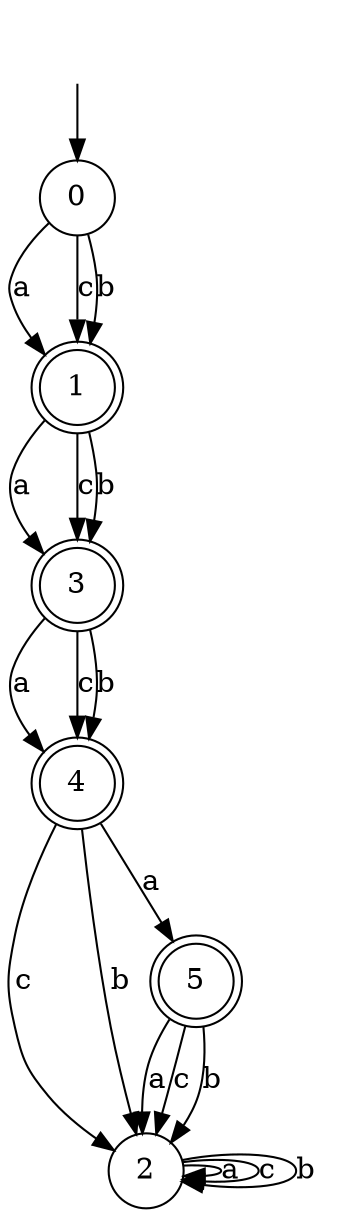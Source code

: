 digraph g {
__start [label=""shape=none]
	0[shape="circle" label="0"]
	1[shape="doublecircle" label="1"]
	2[shape="circle" label="2"]
	3[shape="doublecircle" label="3"]
	4[shape="doublecircle" label="4"]
	5[shape="doublecircle" label="5"]
__start -> 0
	0->1 [label="a"]
	0->1 [label="c"]
	0->1 [label="b"]
	1->3 [label="a"]
	1->3 [label="c"]
	1->3 [label="b"]
	2->2 [label="a"]
	2->2 [label="c"]
	2->2 [label="b"]
	3->4 [label="a"]
	3->4 [label="c"]
	3->4 [label="b"]
	4->5 [label="a"]
	4->2 [label="c"]
	4->2 [label="b"]
	5->2 [label="a"]
	5->2 [label="c"]
	5->2 [label="b"]
}